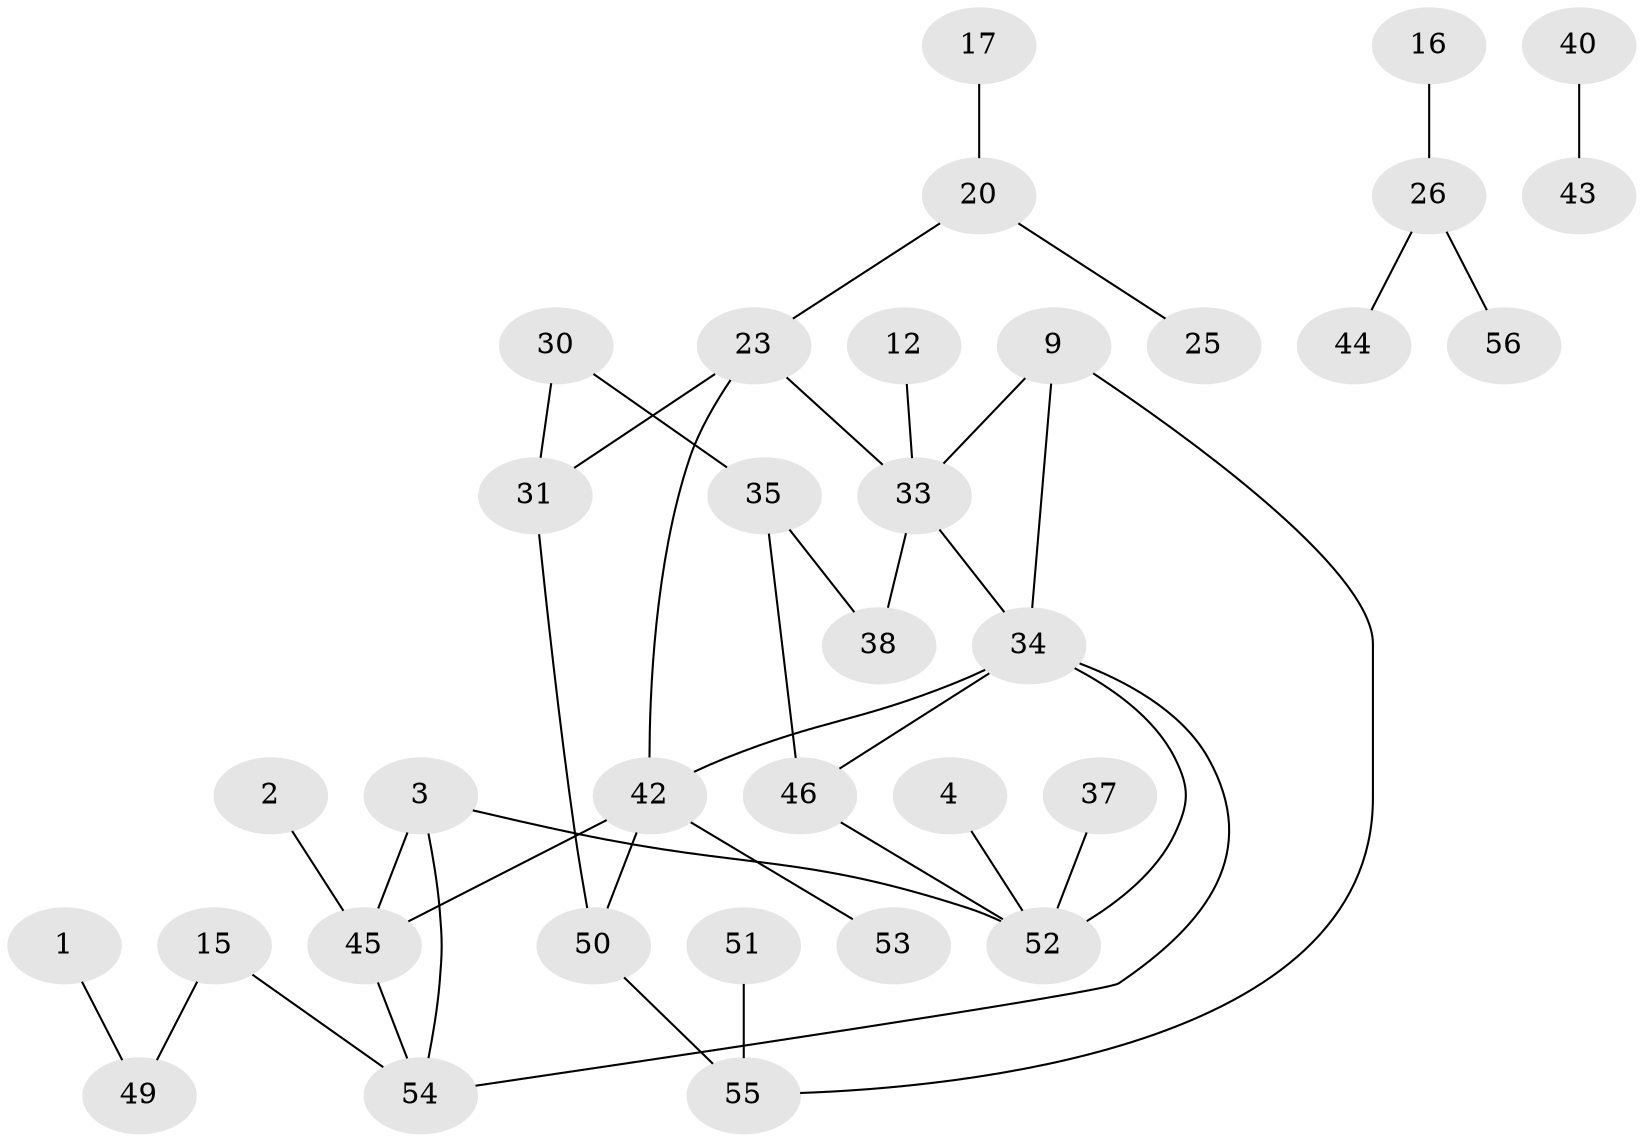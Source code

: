 // original degree distribution, {1: 0.36036036036036034, 3: 0.1891891891891892, 2: 0.1891891891891892, 0: 0.16216216216216217, 4: 0.04504504504504504, 5: 0.04504504504504504, 6: 0.009009009009009009}
// Generated by graph-tools (version 1.1) at 2025/00/03/09/25 03:00:47]
// undirected, 34 vertices, 41 edges
graph export_dot {
graph [start="1"]
  node [color=gray90,style=filled];
  1;
  2;
  3;
  4;
  9;
  12;
  15;
  16;
  17;
  20;
  23;
  25;
  26;
  30;
  31;
  33;
  34;
  35;
  37;
  38;
  40;
  42;
  43;
  44;
  45;
  46;
  49;
  50;
  51;
  52;
  53;
  54;
  55;
  56;
  1 -- 49 [weight=1.0];
  2 -- 45 [weight=1.0];
  3 -- 45 [weight=1.0];
  3 -- 52 [weight=1.0];
  3 -- 54 [weight=1.0];
  4 -- 52 [weight=1.0];
  9 -- 33 [weight=1.0];
  9 -- 34 [weight=1.0];
  9 -- 55 [weight=1.0];
  12 -- 33 [weight=1.0];
  15 -- 49 [weight=1.0];
  15 -- 54 [weight=1.0];
  16 -- 26 [weight=1.0];
  17 -- 20 [weight=1.0];
  20 -- 23 [weight=1.0];
  20 -- 25 [weight=1.0];
  23 -- 31 [weight=1.0];
  23 -- 33 [weight=2.0];
  23 -- 42 [weight=1.0];
  26 -- 44 [weight=1.0];
  26 -- 56 [weight=1.0];
  30 -- 31 [weight=1.0];
  30 -- 35 [weight=1.0];
  31 -- 50 [weight=1.0];
  33 -- 34 [weight=1.0];
  33 -- 38 [weight=1.0];
  34 -- 42 [weight=2.0];
  34 -- 46 [weight=1.0];
  34 -- 52 [weight=1.0];
  34 -- 54 [weight=1.0];
  35 -- 38 [weight=1.0];
  35 -- 46 [weight=1.0];
  37 -- 52 [weight=1.0];
  40 -- 43 [weight=1.0];
  42 -- 45 [weight=1.0];
  42 -- 50 [weight=1.0];
  42 -- 53 [weight=1.0];
  45 -- 54 [weight=1.0];
  46 -- 52 [weight=1.0];
  50 -- 55 [weight=1.0];
  51 -- 55 [weight=1.0];
}

